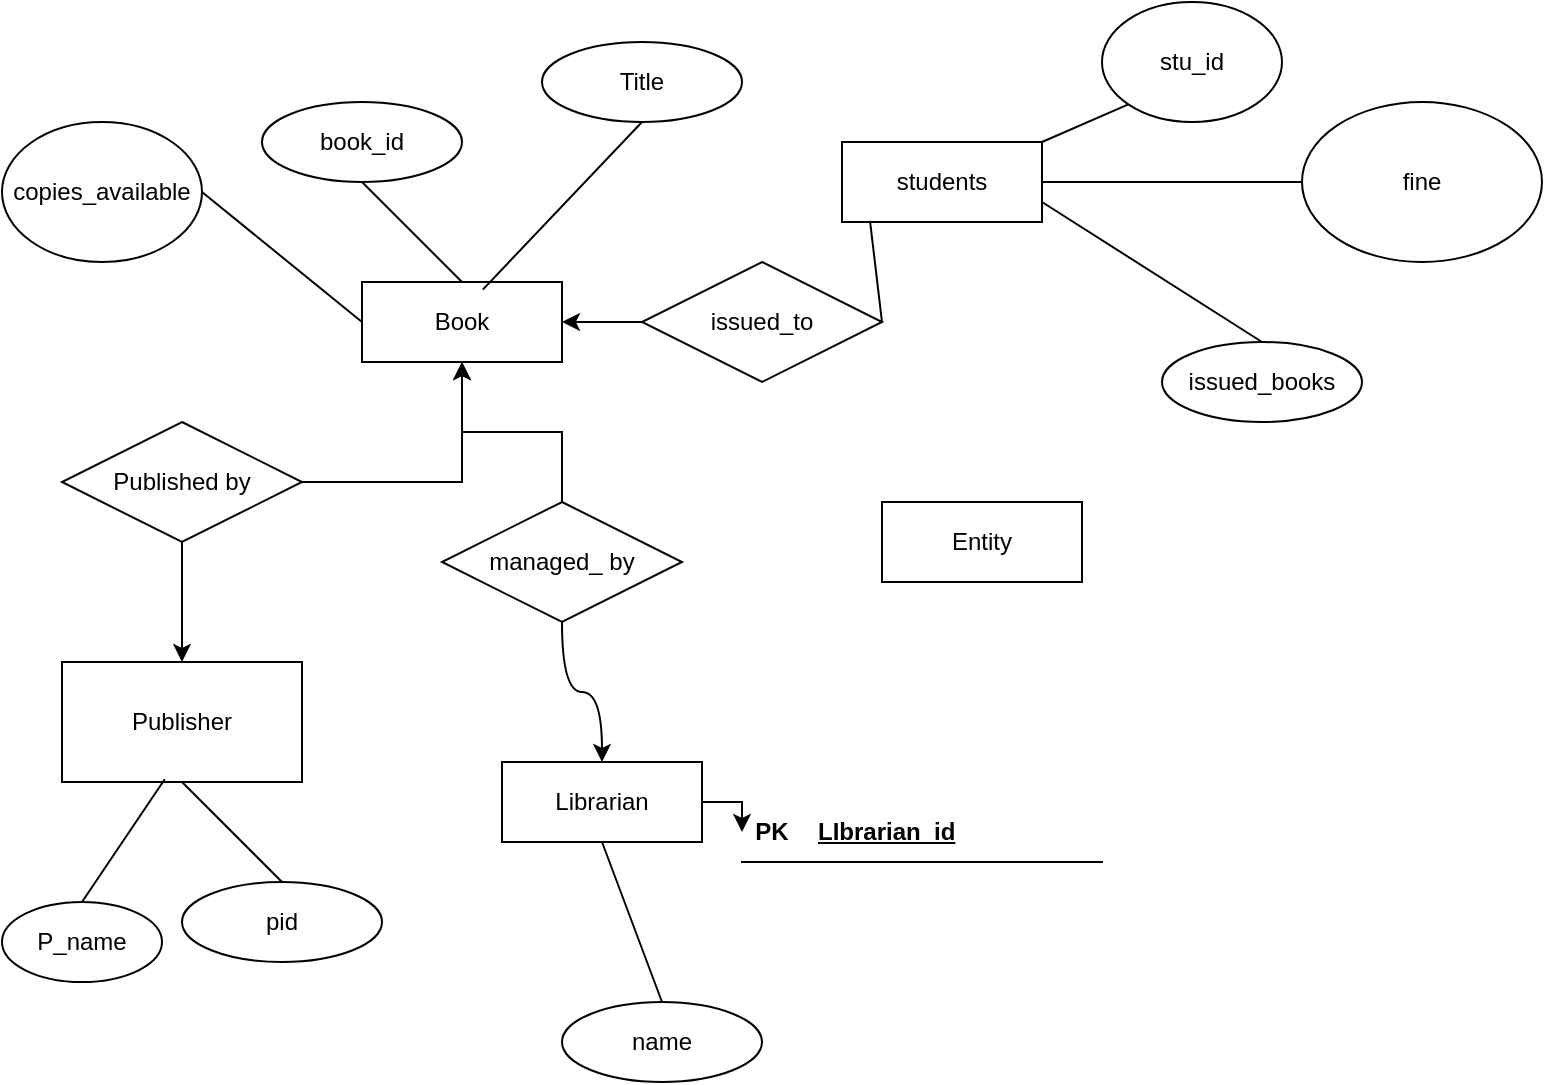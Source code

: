 <mxfile version="26.0.10">
  <diagram name="Page-1" id="YXp1oJwWRMi4c3kVjSs1">
    <mxGraphModel dx="1235" dy="1830" grid="1" gridSize="10" guides="1" tooltips="1" connect="1" arrows="1" fold="1" page="1" pageScale="1" pageWidth="827" pageHeight="1169" math="0" shadow="0">
      <root>
        <mxCell id="0" />
        <mxCell id="1" parent="0" />
        <mxCell id="Z83AcEnTEmYaqXhDOcuW-1" value="Entity" style="whiteSpace=wrap;html=1;align=center;" vertex="1" parent="1">
          <mxGeometry x="440" y="220" width="100" height="40" as="geometry" />
        </mxCell>
        <object label="Book" id="Z83AcEnTEmYaqXhDOcuW-2">
          <mxCell style="whiteSpace=wrap;html=1;align=center;" vertex="1" parent="1">
            <mxGeometry x="180" y="110" width="100" height="40" as="geometry" />
          </mxCell>
        </object>
        <mxCell id="Z83AcEnTEmYaqXhDOcuW-3" value="students" style="whiteSpace=wrap;html=1;align=center;" vertex="1" parent="1">
          <mxGeometry x="420" y="40" width="100" height="40" as="geometry" />
        </mxCell>
        <mxCell id="Z83AcEnTEmYaqXhDOcuW-38" value="" style="edgeStyle=orthogonalEdgeStyle;rounded=0;orthogonalLoop=1;jettySize=auto;html=1;" edge="1" parent="1" source="Z83AcEnTEmYaqXhDOcuW-4" target="Z83AcEnTEmYaqXhDOcuW-40">
          <mxGeometry relative="1" as="geometry">
            <mxPoint x="370" y="370" as="targetPoint" />
          </mxGeometry>
        </mxCell>
        <mxCell id="Z83AcEnTEmYaqXhDOcuW-4" value="Librarian" style="whiteSpace=wrap;html=1;align=center;" vertex="1" parent="1">
          <mxGeometry x="250" y="350" width="100" height="40" as="geometry" />
        </mxCell>
        <mxCell id="Z83AcEnTEmYaqXhDOcuW-10" value="book_id" style="ellipse;whiteSpace=wrap;html=1;align=center;" vertex="1" parent="1">
          <mxGeometry x="130" y="20" width="100" height="40" as="geometry" />
        </mxCell>
        <mxCell id="Z83AcEnTEmYaqXhDOcuW-13" value="Title" style="ellipse;whiteSpace=wrap;html=1;align=center;" vertex="1" parent="1">
          <mxGeometry x="270" y="-10" width="100" height="40" as="geometry" />
        </mxCell>
        <mxCell id="Z83AcEnTEmYaqXhDOcuW-23" value="" style="edgeStyle=orthogonalEdgeStyle;rounded=0;orthogonalLoop=1;jettySize=auto;html=1;" edge="1" parent="1" source="Z83AcEnTEmYaqXhDOcuW-21" target="Z83AcEnTEmYaqXhDOcuW-22">
          <mxGeometry relative="1" as="geometry" />
        </mxCell>
        <mxCell id="Z83AcEnTEmYaqXhDOcuW-33" style="edgeStyle=orthogonalEdgeStyle;rounded=0;orthogonalLoop=1;jettySize=auto;html=1;exitX=1;exitY=0.5;exitDx=0;exitDy=0;" edge="1" parent="1" source="Z83AcEnTEmYaqXhDOcuW-21" target="Z83AcEnTEmYaqXhDOcuW-2">
          <mxGeometry relative="1" as="geometry" />
        </mxCell>
        <mxCell id="Z83AcEnTEmYaqXhDOcuW-21" value="Published by" style="shape=rhombus;perimeter=rhombusPerimeter;whiteSpace=wrap;html=1;align=center;" vertex="1" parent="1">
          <mxGeometry x="30" y="180" width="120" height="60" as="geometry" />
        </mxCell>
        <mxCell id="Z83AcEnTEmYaqXhDOcuW-22" value="Publisher" style="whiteSpace=wrap;html=1;" vertex="1" parent="1">
          <mxGeometry x="30" y="300" width="120" height="60" as="geometry" />
        </mxCell>
        <mxCell id="Z83AcEnTEmYaqXhDOcuW-24" value="P_name" style="ellipse;whiteSpace=wrap;html=1;" vertex="1" parent="1">
          <mxGeometry y="420" width="80" height="40" as="geometry" />
        </mxCell>
        <mxCell id="Z83AcEnTEmYaqXhDOcuW-28" style="edgeStyle=orthogonalEdgeStyle;rounded=0;orthogonalLoop=1;jettySize=auto;html=1;exitX=0.5;exitY=1;exitDx=0;exitDy=0;" edge="1" parent="1" source="Z83AcEnTEmYaqXhDOcuW-24" target="Z83AcEnTEmYaqXhDOcuW-24">
          <mxGeometry relative="1" as="geometry" />
        </mxCell>
        <mxCell id="Z83AcEnTEmYaqXhDOcuW-31" value="pid" style="ellipse;whiteSpace=wrap;html=1;align=center;" vertex="1" parent="1">
          <mxGeometry x="90" y="410" width="100" height="40" as="geometry" />
        </mxCell>
        <mxCell id="Z83AcEnTEmYaqXhDOcuW-35" style="edgeStyle=orthogonalEdgeStyle;rounded=0;orthogonalLoop=1;jettySize=auto;html=1;exitX=0.5;exitY=0;exitDx=0;exitDy=0;entryX=0.5;entryY=1;entryDx=0;entryDy=0;" edge="1" parent="1" source="Z83AcEnTEmYaqXhDOcuW-34" target="Z83AcEnTEmYaqXhDOcuW-2">
          <mxGeometry relative="1" as="geometry" />
        </mxCell>
        <mxCell id="Z83AcEnTEmYaqXhDOcuW-36" style="rounded=0;orthogonalLoop=1;jettySize=auto;html=1;exitX=0.5;exitY=1;exitDx=0;exitDy=0;edgeStyle=orthogonalEdgeStyle;curved=1;" edge="1" parent="1" source="Z83AcEnTEmYaqXhDOcuW-34" target="Z83AcEnTEmYaqXhDOcuW-4">
          <mxGeometry relative="1" as="geometry" />
        </mxCell>
        <mxCell id="Z83AcEnTEmYaqXhDOcuW-34" value="managed_ by" style="shape=rhombus;perimeter=rhombusPerimeter;whiteSpace=wrap;html=1;align=center;" vertex="1" parent="1">
          <mxGeometry x="220" y="220" width="120" height="60" as="geometry" />
        </mxCell>
        <mxCell id="Z83AcEnTEmYaqXhDOcuW-39" value="" style="shape=table;startSize=0;container=1;collapsible=1;childLayout=tableLayout;fixedRows=1;rowLines=0;fontStyle=0;align=center;resizeLast=1;strokeColor=none;fillColor=none;collapsible=0;" vertex="1" parent="1">
          <mxGeometry x="370" y="370" width="180" height="30" as="geometry" />
        </mxCell>
        <mxCell id="Z83AcEnTEmYaqXhDOcuW-40" value="" style="shape=tableRow;horizontal=0;startSize=0;swimlaneHead=0;swimlaneBody=0;fillColor=none;collapsible=0;dropTarget=0;points=[[0,0.5],[1,0.5]];portConstraint=eastwest;top=0;left=0;right=0;bottom=1;" vertex="1" parent="Z83AcEnTEmYaqXhDOcuW-39">
          <mxGeometry width="180" height="30" as="geometry" />
        </mxCell>
        <mxCell id="Z83AcEnTEmYaqXhDOcuW-41" value="PK" style="shape=partialRectangle;connectable=0;fillColor=none;top=0;left=0;bottom=0;right=0;fontStyle=1;overflow=hidden;whiteSpace=wrap;html=1;" vertex="1" parent="Z83AcEnTEmYaqXhDOcuW-40">
          <mxGeometry width="30" height="30" as="geometry">
            <mxRectangle width="30" height="30" as="alternateBounds" />
          </mxGeometry>
        </mxCell>
        <mxCell id="Z83AcEnTEmYaqXhDOcuW-42" value="LIbrarian_id" style="shape=partialRectangle;connectable=0;fillColor=none;top=0;left=0;bottom=0;right=0;align=left;spacingLeft=6;fontStyle=5;overflow=hidden;whiteSpace=wrap;html=1;" vertex="1" parent="Z83AcEnTEmYaqXhDOcuW-40">
          <mxGeometry x="30" width="150" height="30" as="geometry">
            <mxRectangle width="150" height="30" as="alternateBounds" />
          </mxGeometry>
        </mxCell>
        <mxCell id="Z83AcEnTEmYaqXhDOcuW-43" value="fine" style="ellipse;whiteSpace=wrap;html=1;" vertex="1" parent="1">
          <mxGeometry x="650" y="20" width="120" height="80" as="geometry" />
        </mxCell>
        <mxCell id="Z83AcEnTEmYaqXhDOcuW-44" value="" style="endArrow=none;html=1;rounded=0;entryX=0;entryY=0.5;entryDx=0;entryDy=0;exitX=1;exitY=0.5;exitDx=0;exitDy=0;" edge="1" parent="1" source="Z83AcEnTEmYaqXhDOcuW-3" target="Z83AcEnTEmYaqXhDOcuW-43">
          <mxGeometry width="50" height="50" relative="1" as="geometry">
            <mxPoint x="420" y="500" as="sourcePoint" />
            <mxPoint x="480" y="500" as="targetPoint" />
          </mxGeometry>
        </mxCell>
        <mxCell id="Z83AcEnTEmYaqXhDOcuW-45" value="" style="endArrow=none;html=1;rounded=0;entryX=0.5;entryY=0;entryDx=0;entryDy=0;exitX=0.5;exitY=1;exitDx=0;exitDy=0;" edge="1" parent="1" source="Z83AcEnTEmYaqXhDOcuW-22" target="Z83AcEnTEmYaqXhDOcuW-31">
          <mxGeometry width="50" height="50" relative="1" as="geometry">
            <mxPoint x="50" y="410" as="sourcePoint" />
            <mxPoint x="206" y="410" as="targetPoint" />
          </mxGeometry>
        </mxCell>
        <mxCell id="Z83AcEnTEmYaqXhDOcuW-46" value="" style="endArrow=none;html=1;rounded=0;entryX=0.5;entryY=0;entryDx=0;entryDy=0;exitX=0.428;exitY=0.977;exitDx=0;exitDy=0;exitPerimeter=0;" edge="1" parent="1" source="Z83AcEnTEmYaqXhDOcuW-22" target="Z83AcEnTEmYaqXhDOcuW-24">
          <mxGeometry width="50" height="50" relative="1" as="geometry">
            <mxPoint x="-20" y="410" as="sourcePoint" />
            <mxPoint x="136" y="410" as="targetPoint" />
          </mxGeometry>
        </mxCell>
        <mxCell id="Z83AcEnTEmYaqXhDOcuW-47" value="" style="endArrow=none;html=1;rounded=0;entryX=0.5;entryY=0;entryDx=0;entryDy=0;exitX=0.5;exitY=1;exitDx=0;exitDy=0;" edge="1" parent="1" source="Z83AcEnTEmYaqXhDOcuW-10" target="Z83AcEnTEmYaqXhDOcuW-2">
          <mxGeometry width="50" height="50" relative="1" as="geometry">
            <mxPoint x="50" y="90" as="sourcePoint" />
            <mxPoint x="206" y="90" as="targetPoint" />
          </mxGeometry>
        </mxCell>
        <mxCell id="Z83AcEnTEmYaqXhDOcuW-48" value="" style="endArrow=none;html=1;rounded=0;entryX=0.5;entryY=1;entryDx=0;entryDy=0;exitX=0.604;exitY=0.095;exitDx=0;exitDy=0;exitPerimeter=0;" edge="1" parent="1" source="Z83AcEnTEmYaqXhDOcuW-2" target="Z83AcEnTEmYaqXhDOcuW-13">
          <mxGeometry width="50" height="50" relative="1" as="geometry">
            <mxPoint x="270" y="50" as="sourcePoint" />
            <mxPoint x="426" y="50" as="targetPoint" />
          </mxGeometry>
        </mxCell>
        <mxCell id="Z83AcEnTEmYaqXhDOcuW-49" value="" style="endArrow=none;html=1;rounded=0;entryX=0.14;entryY=0.985;entryDx=0;entryDy=0;exitX=1;exitY=0.5;exitDx=0;exitDy=0;entryPerimeter=0;" edge="1" parent="1" source="Z83AcEnTEmYaqXhDOcuW-52" target="Z83AcEnTEmYaqXhDOcuW-3">
          <mxGeometry width="50" height="50" relative="1" as="geometry">
            <mxPoint x="290" y="110" as="sourcePoint" />
            <mxPoint x="446" y="110" as="targetPoint" />
          </mxGeometry>
        </mxCell>
        <mxCell id="Z83AcEnTEmYaqXhDOcuW-50" value="stu_id" style="ellipse;whiteSpace=wrap;html=1;" vertex="1" parent="1">
          <mxGeometry x="550" y="-30" width="90" height="60" as="geometry" />
        </mxCell>
        <mxCell id="Z83AcEnTEmYaqXhDOcuW-51" value="" style="endArrow=none;html=1;rounded=0;entryX=0;entryY=1;entryDx=0;entryDy=0;exitX=1;exitY=0;exitDx=0;exitDy=0;" edge="1" parent="1" source="Z83AcEnTEmYaqXhDOcuW-3" target="Z83AcEnTEmYaqXhDOcuW-50">
          <mxGeometry width="50" height="50" relative="1" as="geometry">
            <mxPoint x="420" y="9.41" as="sourcePoint" />
            <mxPoint x="576" y="9.41" as="targetPoint" />
          </mxGeometry>
        </mxCell>
        <mxCell id="Z83AcEnTEmYaqXhDOcuW-53" style="edgeStyle=orthogonalEdgeStyle;rounded=0;orthogonalLoop=1;jettySize=auto;html=1;exitX=0;exitY=0.5;exitDx=0;exitDy=0;entryX=1;entryY=0.5;entryDx=0;entryDy=0;" edge="1" parent="1" source="Z83AcEnTEmYaqXhDOcuW-52" target="Z83AcEnTEmYaqXhDOcuW-2">
          <mxGeometry relative="1" as="geometry" />
        </mxCell>
        <mxCell id="Z83AcEnTEmYaqXhDOcuW-52" value="issued_to" style="shape=rhombus;perimeter=rhombusPerimeter;whiteSpace=wrap;html=1;align=center;" vertex="1" parent="1">
          <mxGeometry x="320" y="100" width="120" height="60" as="geometry" />
        </mxCell>
        <mxCell id="Z83AcEnTEmYaqXhDOcuW-54" value="name" style="ellipse;whiteSpace=wrap;html=1;align=center;" vertex="1" parent="1">
          <mxGeometry x="280" y="470" width="100" height="40" as="geometry" />
        </mxCell>
        <mxCell id="Z83AcEnTEmYaqXhDOcuW-55" value="" style="endArrow=none;html=1;rounded=0;entryX=0.5;entryY=0;entryDx=0;entryDy=0;exitX=0.5;exitY=1;exitDx=0;exitDy=0;" edge="1" parent="1" target="Z83AcEnTEmYaqXhDOcuW-54" source="Z83AcEnTEmYaqXhDOcuW-4">
          <mxGeometry width="50" height="50" relative="1" as="geometry">
            <mxPoint x="280" y="420" as="sourcePoint" />
            <mxPoint x="396" y="470" as="targetPoint" />
          </mxGeometry>
        </mxCell>
        <mxCell id="Z83AcEnTEmYaqXhDOcuW-56" value="copies_available" style="ellipse;whiteSpace=wrap;html=1;align=center;direction=south;" vertex="1" parent="1">
          <mxGeometry y="30" width="100" height="70" as="geometry" />
        </mxCell>
        <mxCell id="Z83AcEnTEmYaqXhDOcuW-57" value="" style="endArrow=none;html=1;rounded=0;entryX=0.5;entryY=0;entryDx=0;entryDy=0;exitX=0;exitY=0.5;exitDx=0;exitDy=0;" edge="1" parent="1" target="Z83AcEnTEmYaqXhDOcuW-56" source="Z83AcEnTEmYaqXhDOcuW-2">
          <mxGeometry width="50" height="50" relative="1" as="geometry">
            <mxPoint x="30" y="10" as="sourcePoint" />
            <mxPoint x="146" y="60" as="targetPoint" />
          </mxGeometry>
        </mxCell>
        <mxCell id="Z83AcEnTEmYaqXhDOcuW-58" value="issued_books" style="ellipse;whiteSpace=wrap;html=1;align=center;" vertex="1" parent="1">
          <mxGeometry x="580" y="140" width="100" height="40" as="geometry" />
        </mxCell>
        <mxCell id="Z83AcEnTEmYaqXhDOcuW-59" value="" style="endArrow=none;html=1;rounded=0;entryX=0.5;entryY=0;entryDx=0;entryDy=0;exitX=1;exitY=0.75;exitDx=0;exitDy=0;" edge="1" parent="1" target="Z83AcEnTEmYaqXhDOcuW-58" source="Z83AcEnTEmYaqXhDOcuW-3">
          <mxGeometry width="50" height="50" relative="1" as="geometry">
            <mxPoint x="580" y="90" as="sourcePoint" />
            <mxPoint x="696" y="140" as="targetPoint" />
          </mxGeometry>
        </mxCell>
      </root>
    </mxGraphModel>
  </diagram>
</mxfile>
